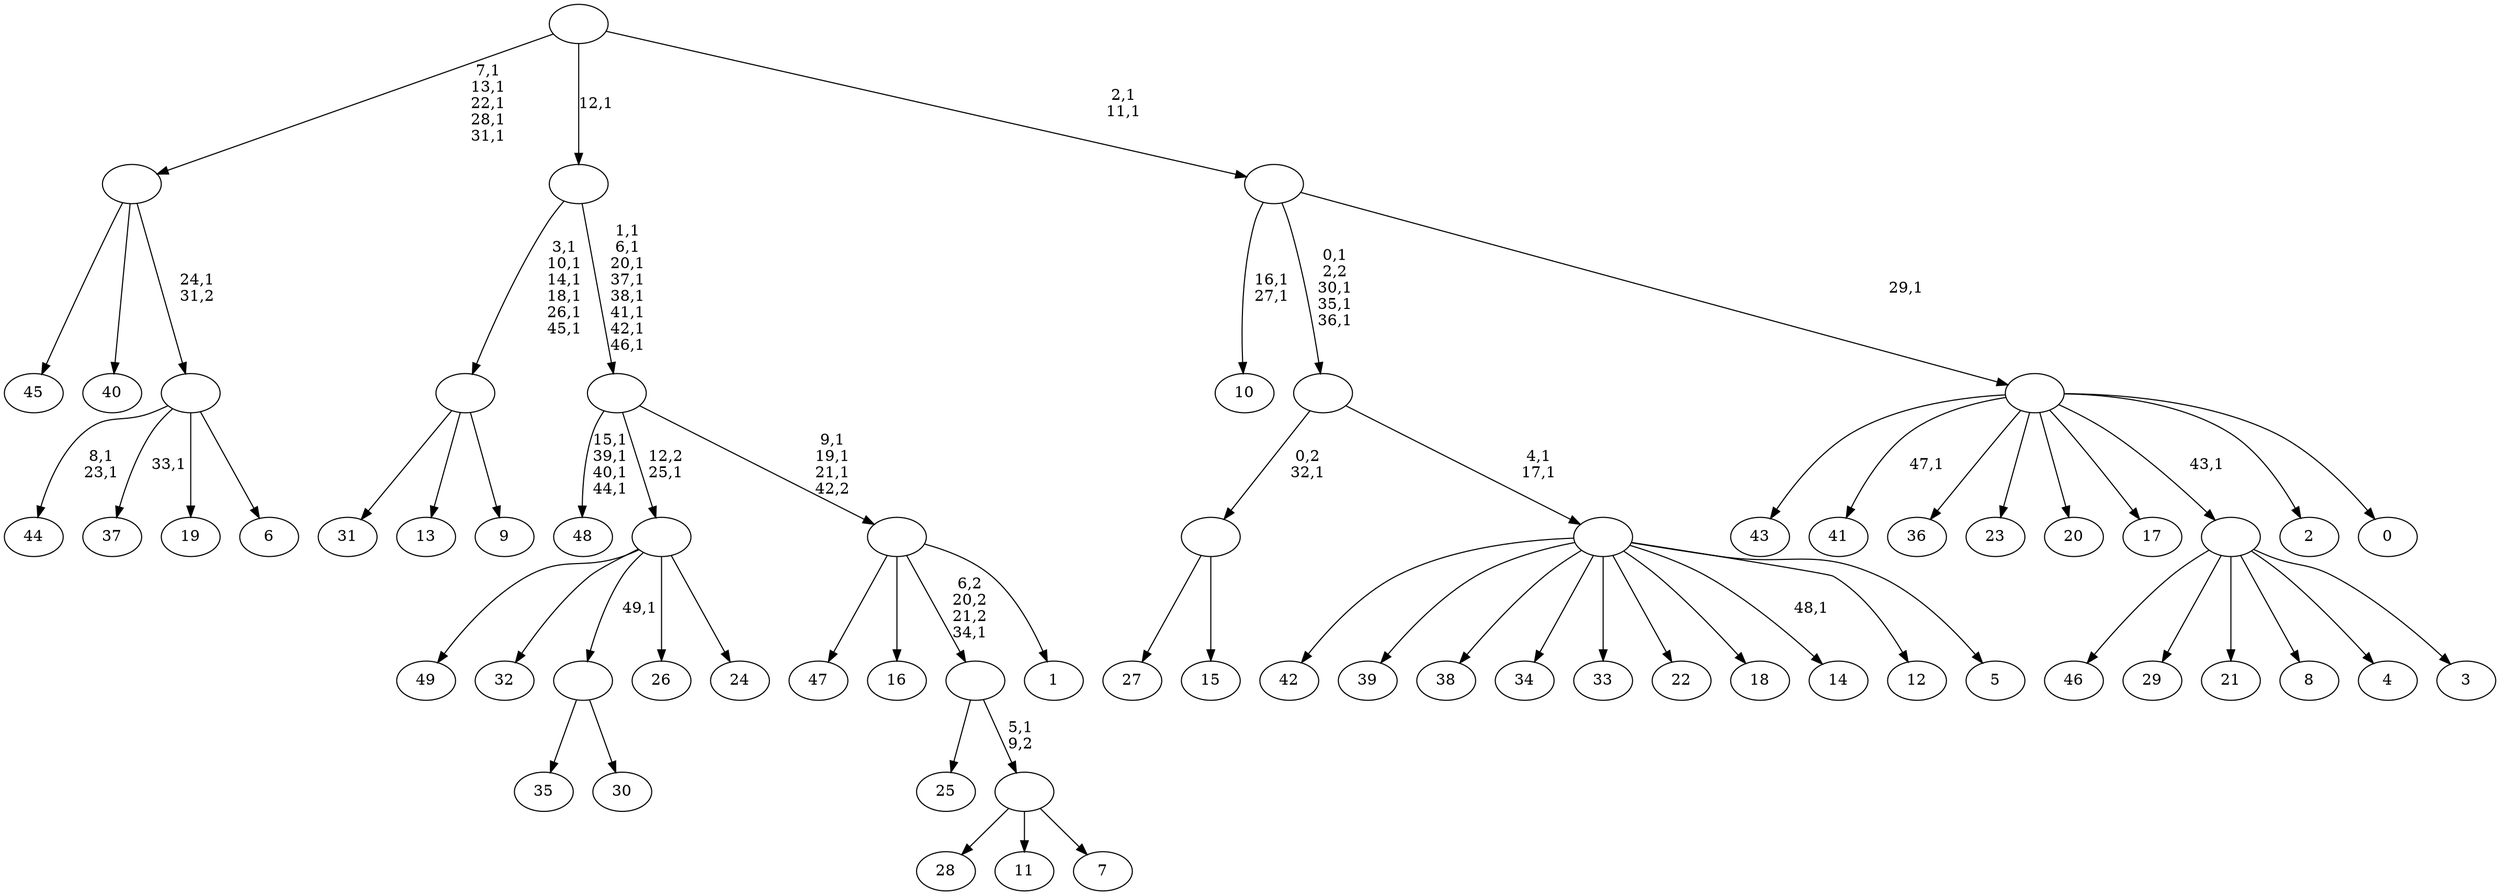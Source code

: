 digraph T {
	100 [label="49"]
	99 [label="48"]
	94 [label="47"]
	93 [label="46"]
	92 [label="45"]
	91 [label="44"]
	88 [label="43"]
	87 [label="42"]
	86 [label="41"]
	84 [label="40"]
	83 [label="39"]
	82 [label="38"]
	81 [label="37"]
	79 [label="36"]
	78 [label="35"]
	77 [label="34"]
	76 [label="33"]
	75 [label="32"]
	74 [label="31"]
	73 [label="30"]
	72 [label=""]
	71 [label="29"]
	70 [label="28"]
	69 [label="27"]
	68 [label="26"]
	67 [label="25"]
	66 [label="24"]
	65 [label=""]
	64 [label="23"]
	63 [label="22"]
	62 [label="21"]
	61 [label="20"]
	60 [label="19"]
	59 [label="18"]
	58 [label="17"]
	57 [label="16"]
	56 [label="15"]
	55 [label=""]
	54 [label="14"]
	52 [label="13"]
	51 [label="12"]
	50 [label="11"]
	49 [label="10"]
	46 [label="9"]
	45 [label=""]
	39 [label="8"]
	38 [label="7"]
	37 [label=""]
	36 [label=""]
	35 [label="6"]
	34 [label=""]
	33 [label=""]
	28 [label="5"]
	27 [label=""]
	25 [label=""]
	21 [label="4"]
	20 [label="3"]
	19 [label=""]
	18 [label="2"]
	17 [label="1"]
	16 [label=""]
	13 [label=""]
	5 [label=""]
	4 [label="0"]
	3 [label=""]
	2 [label=""]
	0 [label=""]
	72 -> 78 [label=""]
	72 -> 73 [label=""]
	65 -> 100 [label=""]
	65 -> 75 [label=""]
	65 -> 72 [label="49,1"]
	65 -> 68 [label=""]
	65 -> 66 [label=""]
	55 -> 69 [label=""]
	55 -> 56 [label=""]
	45 -> 74 [label=""]
	45 -> 52 [label=""]
	45 -> 46 [label=""]
	37 -> 70 [label=""]
	37 -> 50 [label=""]
	37 -> 38 [label=""]
	36 -> 67 [label=""]
	36 -> 37 [label="5,1\n9,2"]
	34 -> 81 [label="33,1"]
	34 -> 91 [label="8,1\n23,1"]
	34 -> 60 [label=""]
	34 -> 35 [label=""]
	33 -> 92 [label=""]
	33 -> 84 [label=""]
	33 -> 34 [label="24,1\n31,2"]
	27 -> 54 [label="48,1"]
	27 -> 87 [label=""]
	27 -> 83 [label=""]
	27 -> 82 [label=""]
	27 -> 77 [label=""]
	27 -> 76 [label=""]
	27 -> 63 [label=""]
	27 -> 59 [label=""]
	27 -> 51 [label=""]
	27 -> 28 [label=""]
	25 -> 27 [label="4,1\n17,1"]
	25 -> 55 [label="0,2\n32,1"]
	19 -> 93 [label=""]
	19 -> 71 [label=""]
	19 -> 62 [label=""]
	19 -> 39 [label=""]
	19 -> 21 [label=""]
	19 -> 20 [label=""]
	16 -> 94 [label=""]
	16 -> 57 [label=""]
	16 -> 36 [label="6,2\n20,2\n21,2\n34,1"]
	16 -> 17 [label=""]
	13 -> 16 [label="9,1\n19,1\n21,1\n42,2"]
	13 -> 99 [label="15,1\n39,1\n40,1\n44,1"]
	13 -> 65 [label="12,2\n25,1"]
	5 -> 13 [label="1,1\n6,1\n20,1\n37,1\n38,1\n41,1\n42,1\n46,1"]
	5 -> 45 [label="3,1\n10,1\n14,1\n18,1\n26,1\n45,1"]
	3 -> 86 [label="47,1"]
	3 -> 88 [label=""]
	3 -> 79 [label=""]
	3 -> 64 [label=""]
	3 -> 61 [label=""]
	3 -> 58 [label=""]
	3 -> 19 [label="43,1"]
	3 -> 18 [label=""]
	3 -> 4 [label=""]
	2 -> 25 [label="0,1\n2,2\n30,1\n35,1\n36,1"]
	2 -> 49 [label="16,1\n27,1"]
	2 -> 3 [label="29,1"]
	0 -> 2 [label="2,1\n11,1"]
	0 -> 33 [label="7,1\n13,1\n22,1\n28,1\n31,1"]
	0 -> 5 [label="12,1"]
}
